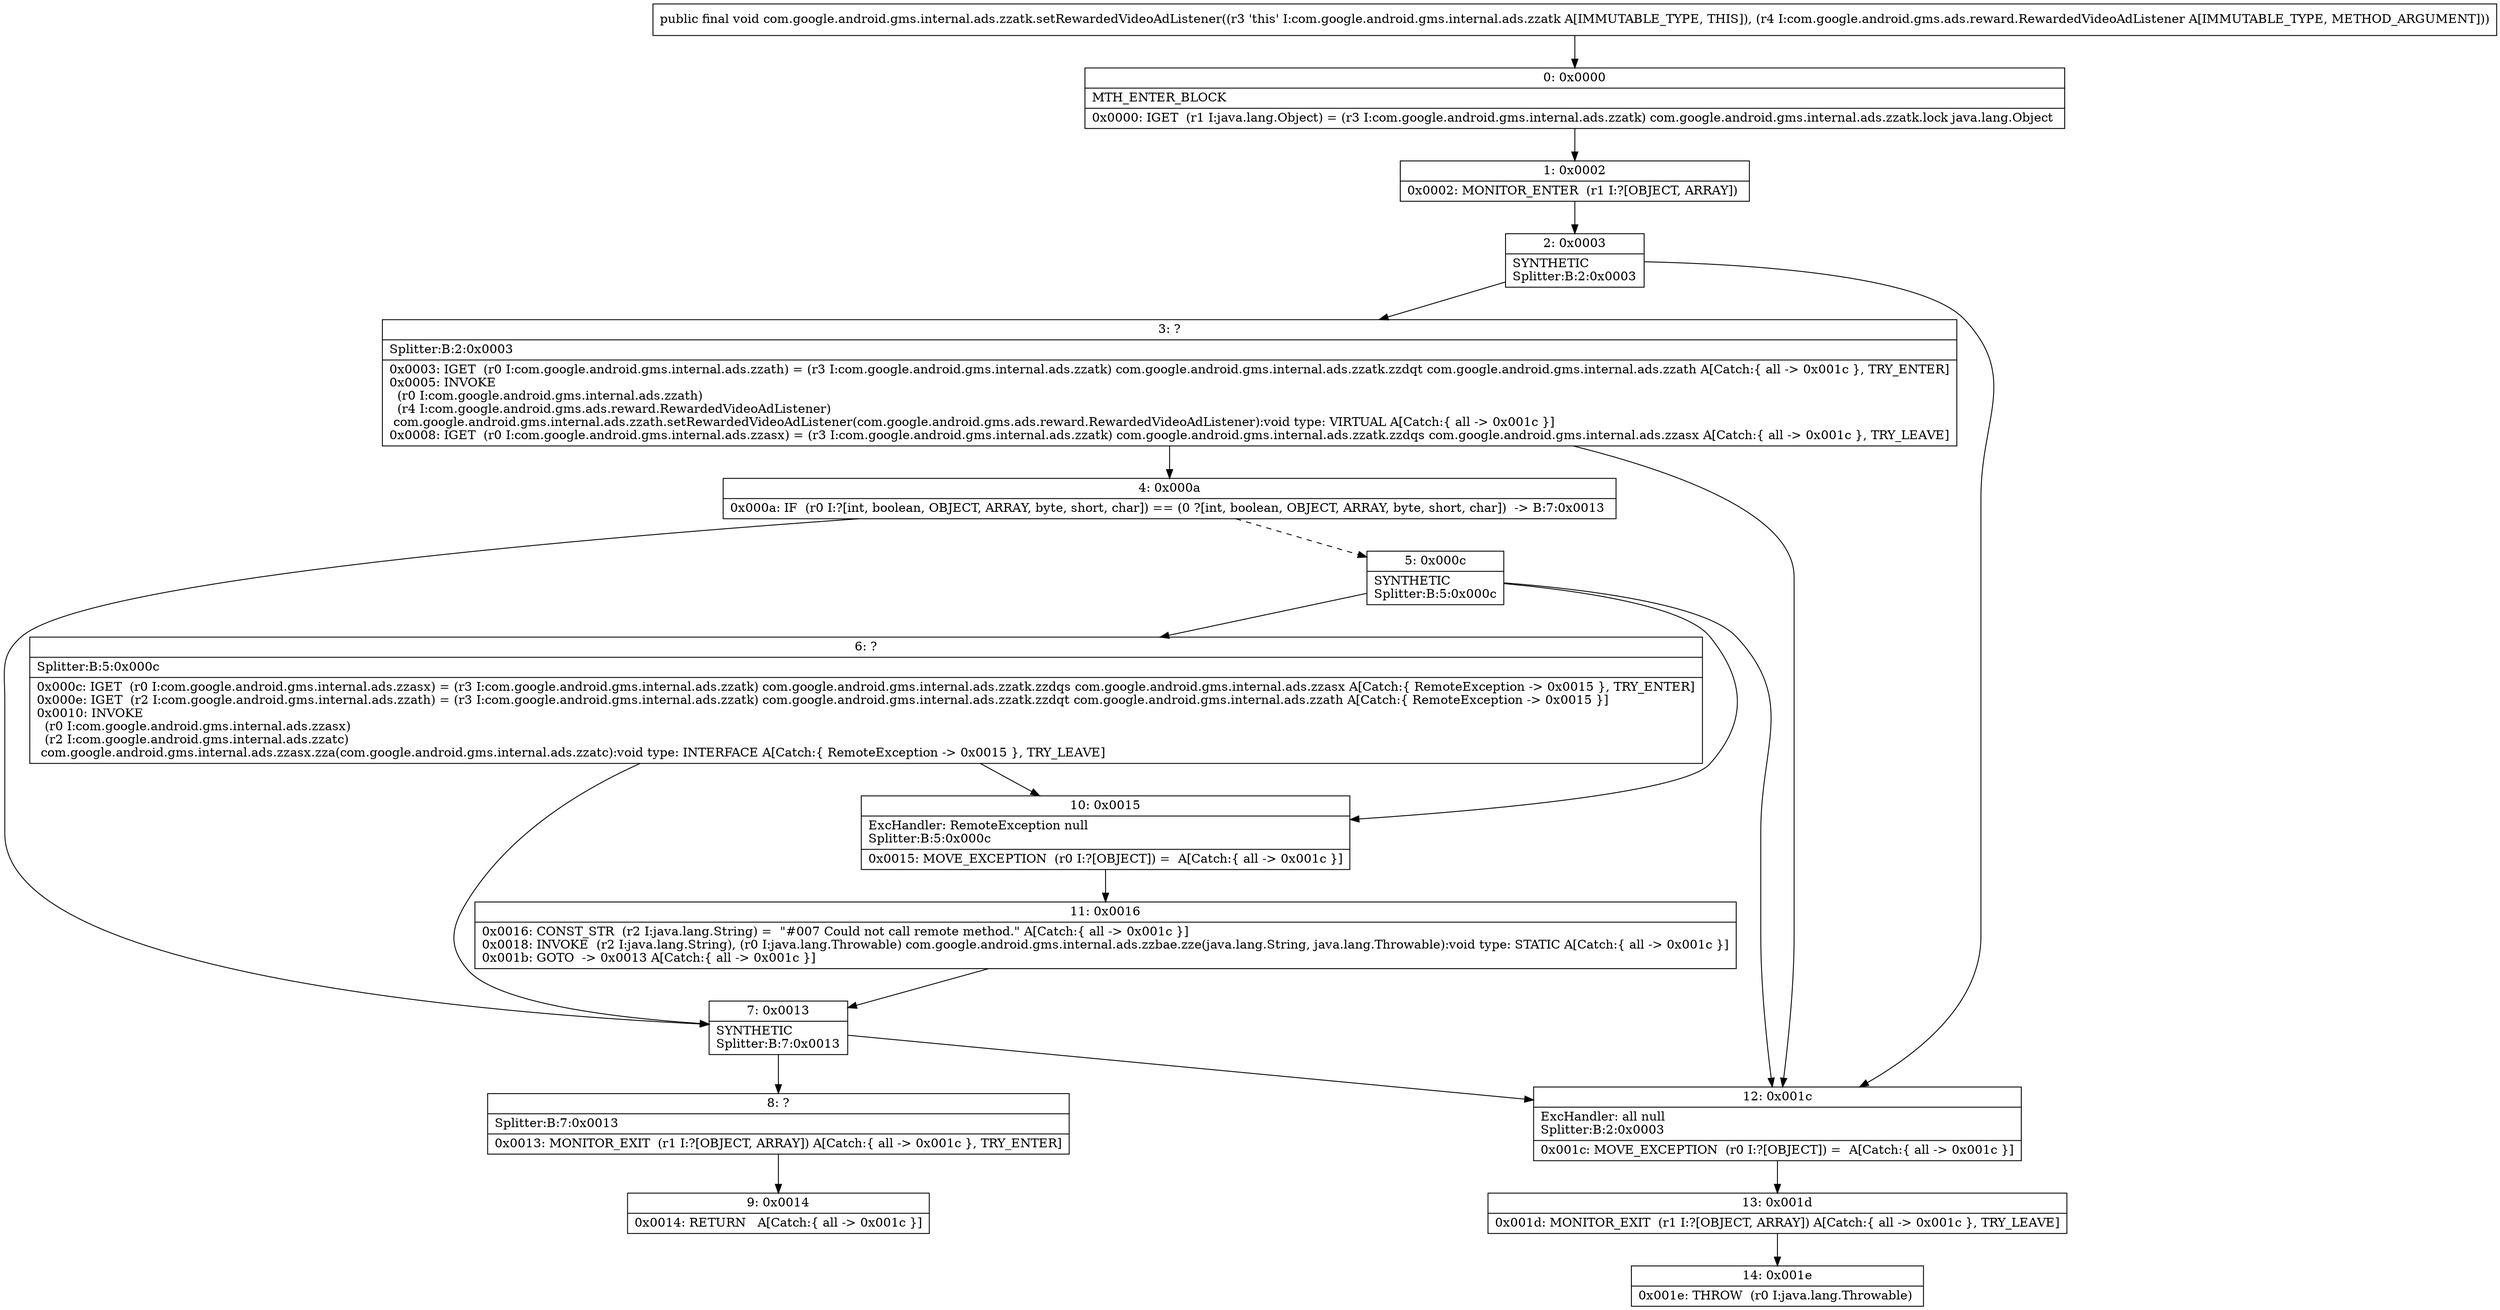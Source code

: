 digraph "CFG forcom.google.android.gms.internal.ads.zzatk.setRewardedVideoAdListener(Lcom\/google\/android\/gms\/ads\/reward\/RewardedVideoAdListener;)V" {
Node_0 [shape=record,label="{0\:\ 0x0000|MTH_ENTER_BLOCK\l|0x0000: IGET  (r1 I:java.lang.Object) = (r3 I:com.google.android.gms.internal.ads.zzatk) com.google.android.gms.internal.ads.zzatk.lock java.lang.Object \l}"];
Node_1 [shape=record,label="{1\:\ 0x0002|0x0002: MONITOR_ENTER  (r1 I:?[OBJECT, ARRAY]) \l}"];
Node_2 [shape=record,label="{2\:\ 0x0003|SYNTHETIC\lSplitter:B:2:0x0003\l}"];
Node_3 [shape=record,label="{3\:\ ?|Splitter:B:2:0x0003\l|0x0003: IGET  (r0 I:com.google.android.gms.internal.ads.zzath) = (r3 I:com.google.android.gms.internal.ads.zzatk) com.google.android.gms.internal.ads.zzatk.zzdqt com.google.android.gms.internal.ads.zzath A[Catch:\{ all \-\> 0x001c \}, TRY_ENTER]\l0x0005: INVOKE  \l  (r0 I:com.google.android.gms.internal.ads.zzath)\l  (r4 I:com.google.android.gms.ads.reward.RewardedVideoAdListener)\l com.google.android.gms.internal.ads.zzath.setRewardedVideoAdListener(com.google.android.gms.ads.reward.RewardedVideoAdListener):void type: VIRTUAL A[Catch:\{ all \-\> 0x001c \}]\l0x0008: IGET  (r0 I:com.google.android.gms.internal.ads.zzasx) = (r3 I:com.google.android.gms.internal.ads.zzatk) com.google.android.gms.internal.ads.zzatk.zzdqs com.google.android.gms.internal.ads.zzasx A[Catch:\{ all \-\> 0x001c \}, TRY_LEAVE]\l}"];
Node_4 [shape=record,label="{4\:\ 0x000a|0x000a: IF  (r0 I:?[int, boolean, OBJECT, ARRAY, byte, short, char]) == (0 ?[int, boolean, OBJECT, ARRAY, byte, short, char])  \-\> B:7:0x0013 \l}"];
Node_5 [shape=record,label="{5\:\ 0x000c|SYNTHETIC\lSplitter:B:5:0x000c\l}"];
Node_6 [shape=record,label="{6\:\ ?|Splitter:B:5:0x000c\l|0x000c: IGET  (r0 I:com.google.android.gms.internal.ads.zzasx) = (r3 I:com.google.android.gms.internal.ads.zzatk) com.google.android.gms.internal.ads.zzatk.zzdqs com.google.android.gms.internal.ads.zzasx A[Catch:\{ RemoteException \-\> 0x0015 \}, TRY_ENTER]\l0x000e: IGET  (r2 I:com.google.android.gms.internal.ads.zzath) = (r3 I:com.google.android.gms.internal.ads.zzatk) com.google.android.gms.internal.ads.zzatk.zzdqt com.google.android.gms.internal.ads.zzath A[Catch:\{ RemoteException \-\> 0x0015 \}]\l0x0010: INVOKE  \l  (r0 I:com.google.android.gms.internal.ads.zzasx)\l  (r2 I:com.google.android.gms.internal.ads.zzatc)\l com.google.android.gms.internal.ads.zzasx.zza(com.google.android.gms.internal.ads.zzatc):void type: INTERFACE A[Catch:\{ RemoteException \-\> 0x0015 \}, TRY_LEAVE]\l}"];
Node_7 [shape=record,label="{7\:\ 0x0013|SYNTHETIC\lSplitter:B:7:0x0013\l}"];
Node_8 [shape=record,label="{8\:\ ?|Splitter:B:7:0x0013\l|0x0013: MONITOR_EXIT  (r1 I:?[OBJECT, ARRAY]) A[Catch:\{ all \-\> 0x001c \}, TRY_ENTER]\l}"];
Node_9 [shape=record,label="{9\:\ 0x0014|0x0014: RETURN   A[Catch:\{ all \-\> 0x001c \}]\l}"];
Node_10 [shape=record,label="{10\:\ 0x0015|ExcHandler: RemoteException null\lSplitter:B:5:0x000c\l|0x0015: MOVE_EXCEPTION  (r0 I:?[OBJECT]) =  A[Catch:\{ all \-\> 0x001c \}]\l}"];
Node_11 [shape=record,label="{11\:\ 0x0016|0x0016: CONST_STR  (r2 I:java.lang.String) =  \"#007 Could not call remote method.\" A[Catch:\{ all \-\> 0x001c \}]\l0x0018: INVOKE  (r2 I:java.lang.String), (r0 I:java.lang.Throwable) com.google.android.gms.internal.ads.zzbae.zze(java.lang.String, java.lang.Throwable):void type: STATIC A[Catch:\{ all \-\> 0x001c \}]\l0x001b: GOTO  \-\> 0x0013 A[Catch:\{ all \-\> 0x001c \}]\l}"];
Node_12 [shape=record,label="{12\:\ 0x001c|ExcHandler: all null\lSplitter:B:2:0x0003\l|0x001c: MOVE_EXCEPTION  (r0 I:?[OBJECT]) =  A[Catch:\{ all \-\> 0x001c \}]\l}"];
Node_13 [shape=record,label="{13\:\ 0x001d|0x001d: MONITOR_EXIT  (r1 I:?[OBJECT, ARRAY]) A[Catch:\{ all \-\> 0x001c \}, TRY_LEAVE]\l}"];
Node_14 [shape=record,label="{14\:\ 0x001e|0x001e: THROW  (r0 I:java.lang.Throwable) \l}"];
MethodNode[shape=record,label="{public final void com.google.android.gms.internal.ads.zzatk.setRewardedVideoAdListener((r3 'this' I:com.google.android.gms.internal.ads.zzatk A[IMMUTABLE_TYPE, THIS]), (r4 I:com.google.android.gms.ads.reward.RewardedVideoAdListener A[IMMUTABLE_TYPE, METHOD_ARGUMENT])) }"];
MethodNode -> Node_0;
Node_0 -> Node_1;
Node_1 -> Node_2;
Node_2 -> Node_3;
Node_2 -> Node_12;
Node_3 -> Node_4;
Node_3 -> Node_12;
Node_4 -> Node_5[style=dashed];
Node_4 -> Node_7;
Node_5 -> Node_6;
Node_5 -> Node_10;
Node_5 -> Node_12;
Node_6 -> Node_7;
Node_6 -> Node_10;
Node_7 -> Node_8;
Node_7 -> Node_12;
Node_8 -> Node_9;
Node_10 -> Node_11;
Node_11 -> Node_7;
Node_12 -> Node_13;
Node_13 -> Node_14;
}

